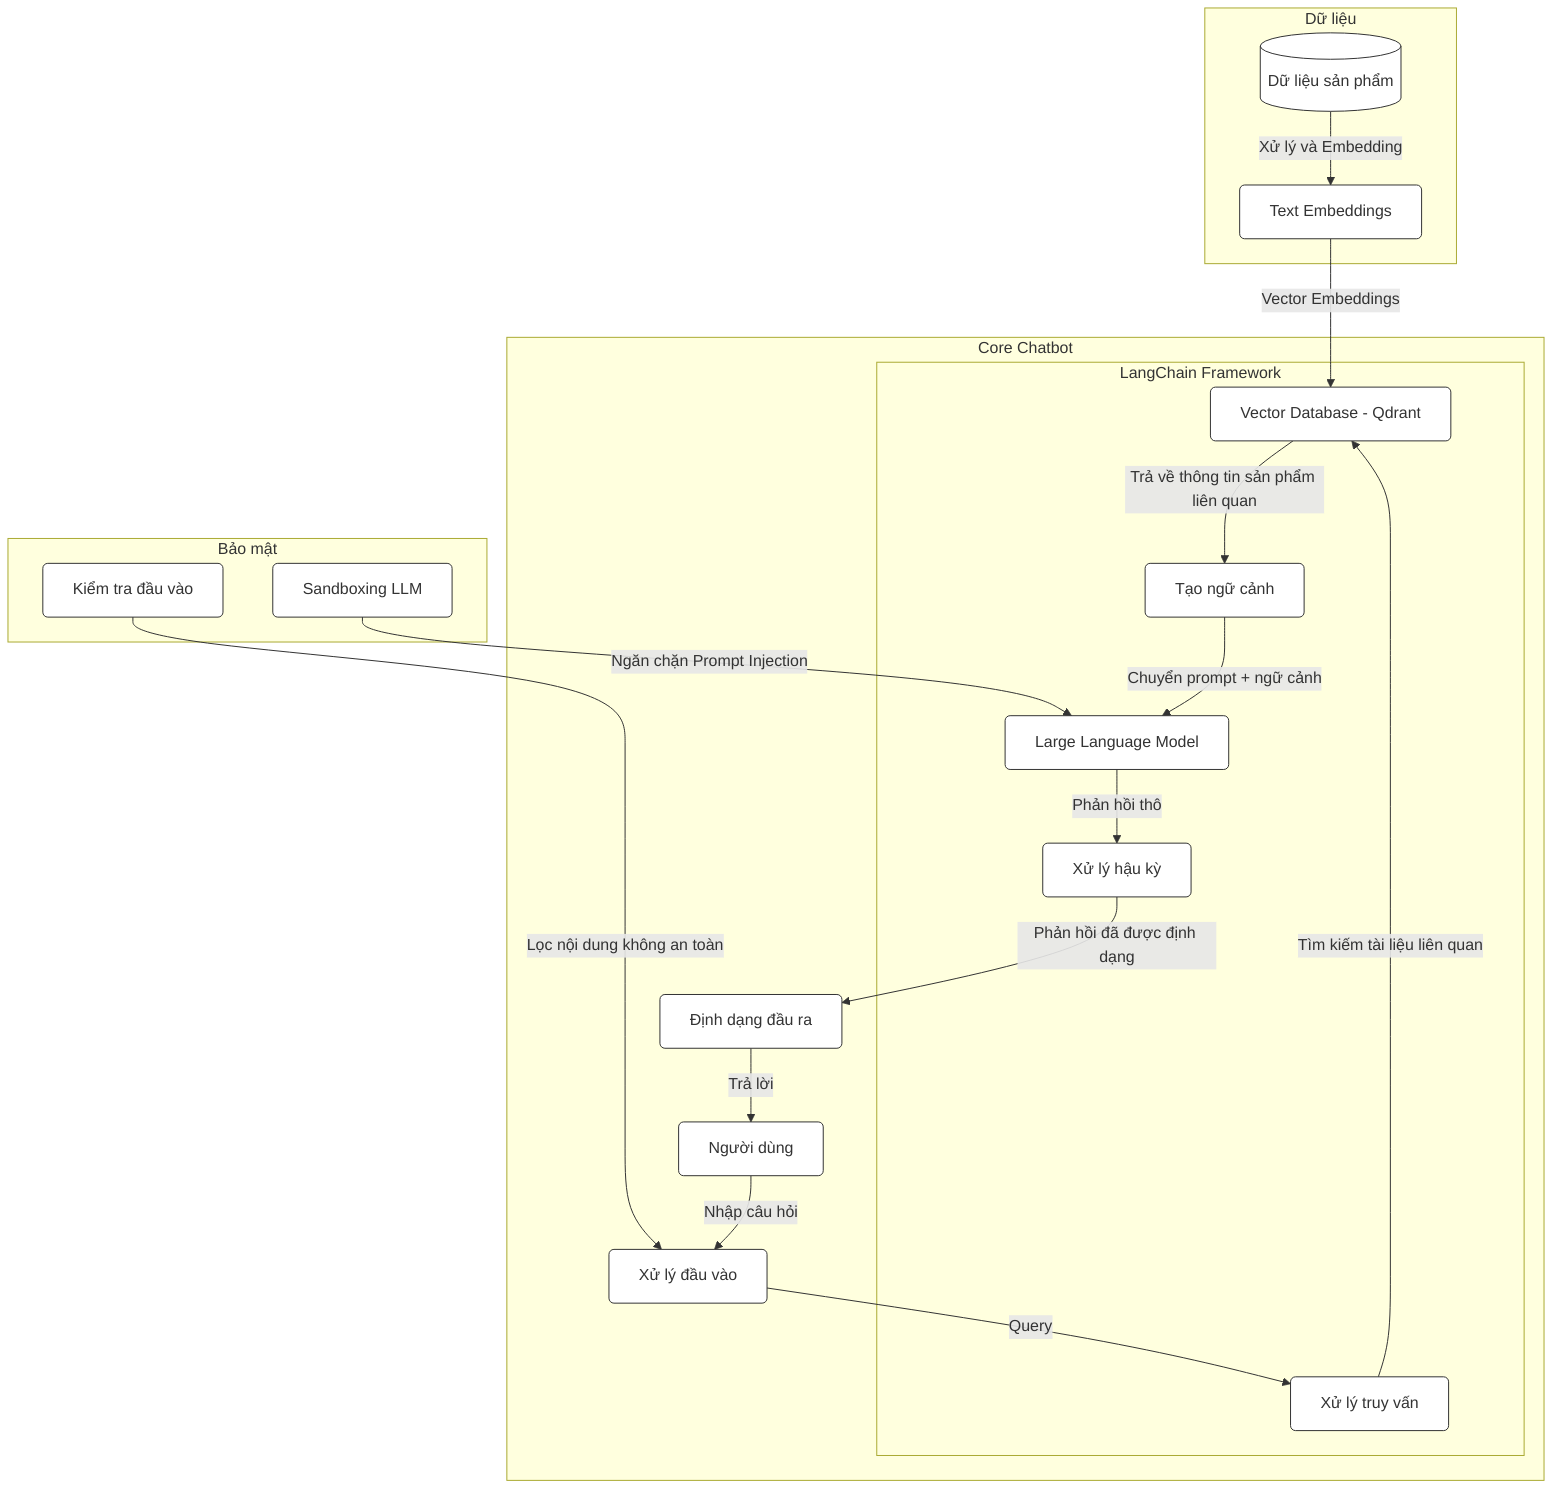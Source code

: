 flowchart TD
 subgraph subGraph0["LangChain Framework"]
        VDB["Vector Database - Qdrant"]
        PROCESS["Xử lý truy vấn"]
        CONTEXT["Tạo ngữ cảnh"]
        LLM["Large Language Model"]
        POST["Xử lý hậu kỳ"]
  end
 subgraph subGraph1["Core Chatbot"]
        INPUT["Xử lý đầu vào"]
        USER["Người dùng"]
        subGraph0
        OUTPUT["Định dạng đầu ra"]
  end
 subgraph subGraph2["Dữ liệu"]
        EMBED["Text Embeddings"]
        PRODUCT[("Dữ liệu sản phẩm")]
  end
 subgraph subGraph3["Bảo mật"]
        SEC1["Kiểm tra đầu vào"]
        SEC2["Sandboxing LLM"]
  end
    USER -- Nhập câu hỏi --> INPUT
    INPUT -- Query --> PROCESS
    PROCESS -- Tìm kiếm tài liệu liên quan --> VDB
    VDB -- Trả về thông tin sản phẩm liên quan --> CONTEXT
    CONTEXT -- Chuyển prompt + ngữ cảnh --> LLM
    LLM -- Phản hồi thô --> POST
    POST -- Phản hồi đã được định dạng --> OUTPUT
    OUTPUT -- Trả lời --> USER
    PRODUCT -- Xử lý và Embedding --> EMBED
    EMBED -- Vector Embeddings --> VDB
    SEC1 -- Lọc nội dung không an toàn --> INPUT
    SEC2 -- Ngăn chặn Prompt Injection --> LLM

     VDB:::component
     PROCESS:::component
     CONTEXT:::component
     LLM:::component
     POST:::component
     INPUT:::component
     USER:::component
     OUTPUT:::component
     EMBED:::component
     PRODUCT:::component
     SEC1:::component
     SEC2:::component
    classDef component fill:#fff,stroke:#333,stroke-width:1px,rx:5px,ry:5px